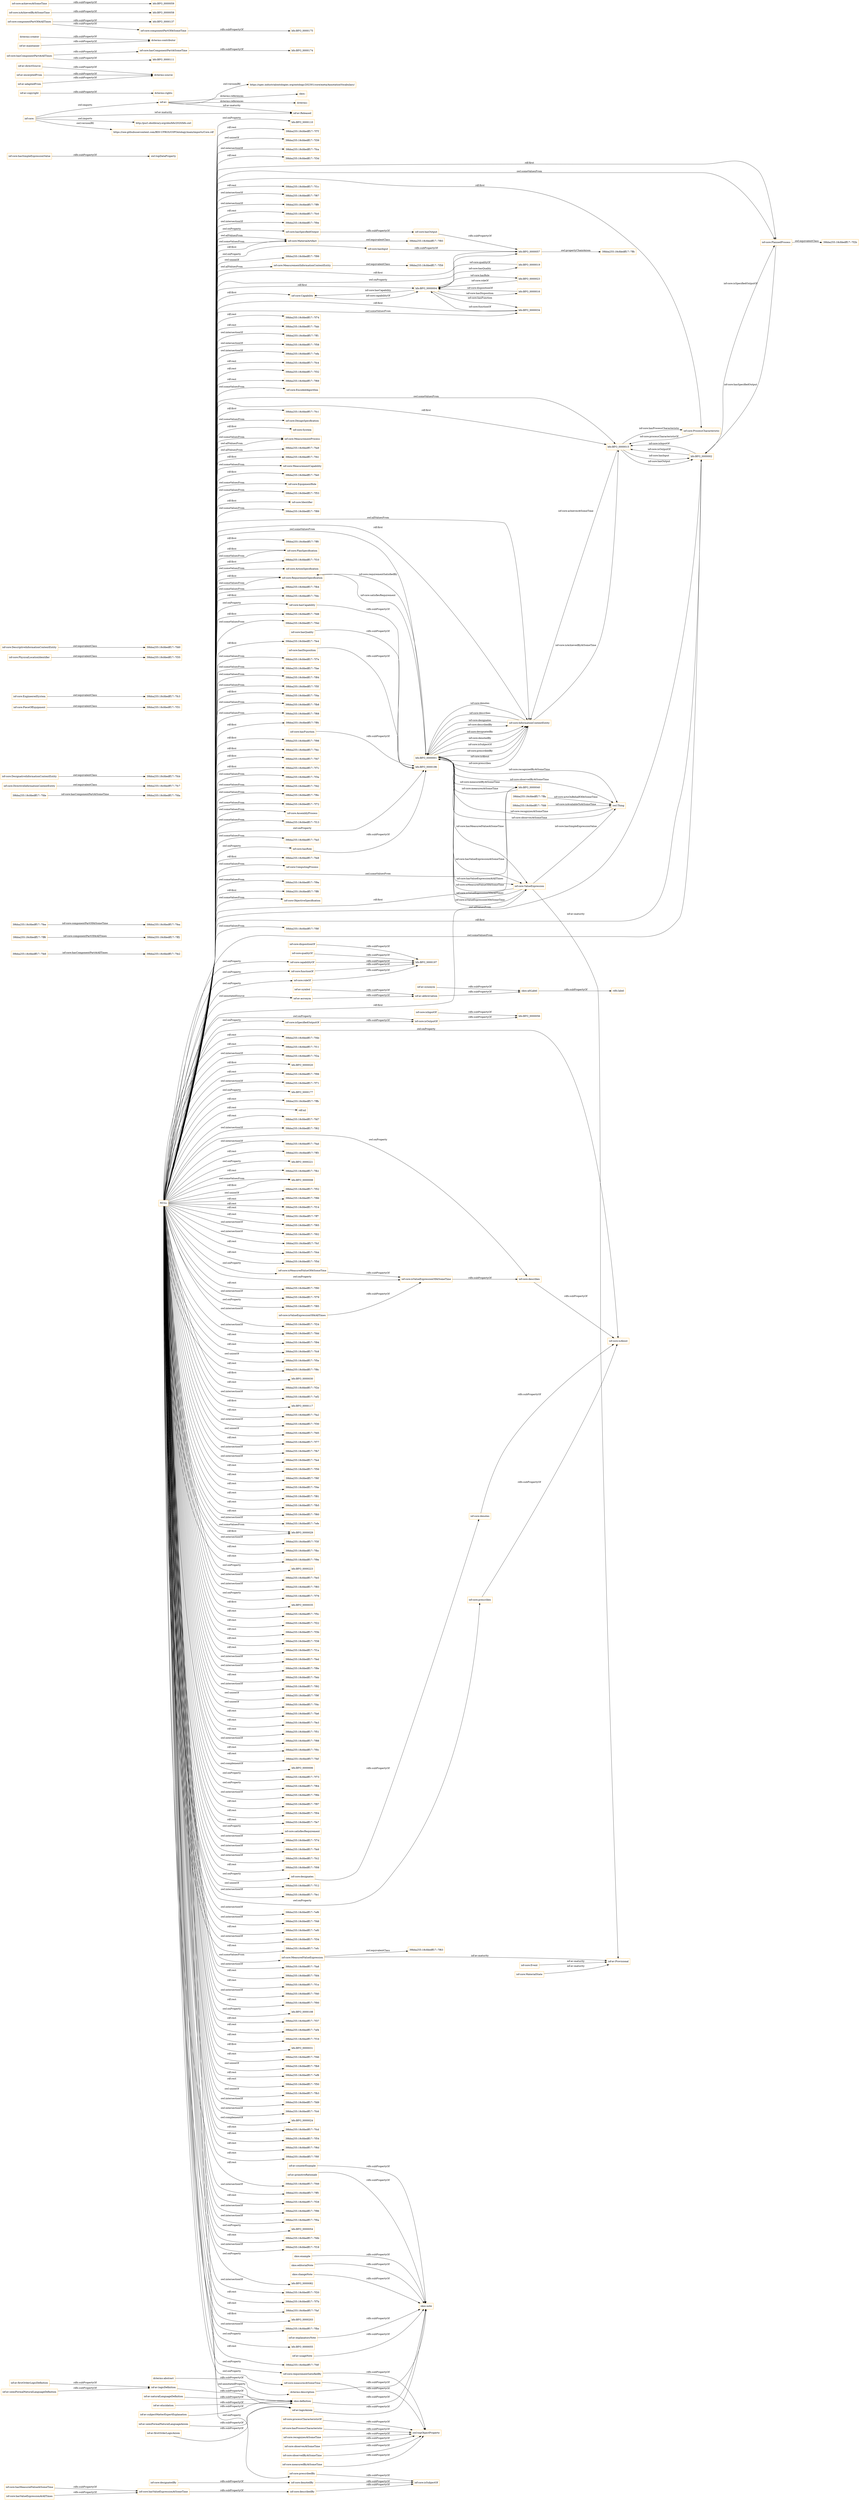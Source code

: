 digraph ar2dtool_diagram { 
rankdir=LR;
size="1501"
node [shape = rectangle, color="orange"]; "iof-core:EncodedAlgorithm" "39bba255:18cfdedff17:-7fe2" "iof-core:MaterialState" "iof-core:RequirementSpecification" "iof-core:MeasuredValueExpression" "39bba255:18cfdedff17:-7fc1" "iof-core:DesignSpecification" "iof-core:System" "iof-core:MeasurementProcess" "39bba255:18cfdedff17:-7fa9" "39bba255:18cfdedff17:-7f41" "39bba255:18cfdedff17:-7ff6" "iof-core:MeasurementCapability" "39bba255:18cfdedff17:-7fea" "39bba255:18cfdedff17:-7fe0" "39bba255:18cfdedff17:-7fee" "iof-core:EquipmentRole" "39bba255:18cfdedff17:-7f53" "iof-core:Identifier" "39bba255:18cfdedff17:-7fde" "39bba255:18cfdedff17:-7f89" "iof-core:InformationContentEntity" "iof-core:MaterialArtifact" "iof-core:DirectiveInformationContentEntity" "39bba255:18cfdedff17:-7ff0" "iof-core:PlanSpecification" "39bba255:18cfdedff17:-7f10" "iof-core:ActionSpecification" "39bba255:18cfdedff17:-7fb4" "39bba255:18cfdedff17:-7fdc" "iof-core:ValueExpression" "39bba255:18cfdedff17:-7fe6" "39bba255:18cfdedff17:-7fcb" "39bba255:18cfdedff17:-7fd8" "39bba255:18cfdedff17:-7f4d" "iof-core:MeasurementInformationContentEntity" "39bba255:18cfdedff17:-7f93" "39bba255:18cfdedff17:-7fe4" "iof-core:PlannedProcess" "39bba255:18cfdedff17:-7f31" "39bba255:18cfdedff17:-7f7e" "39bba255:18cfdedff17:-7fae" "39bba255:18cfdedff17:-7f84" "39bba255:18cfdedff17:-7fc3" "39bba255:18cfdedff17:-7f5f" "iof-core:PhysicalLocationIdentifier" "39bba255:18cfdedff17:-7f4a" "39bba255:18cfdedff17:-7fb8" "39bba255:18cfdedff17:-7f63" "iof-core:DesignativeInformationContentEntity" "39bba255:18cfdedff17:-7f68" "39bba255:18cfdedff17:-7ff4" "iof-core:Capability" "39bba255:18cfdedff17:-7f98" "39bba255:18cfdedff17:-7fec" "39bba255:18cfdedff17:-7f47" "39bba255:18cfdedff17:-7fd0" "iof-core:DescriptiveInformationContentEntity" "39bba255:18cfdedff17:-7f59" "39bba255:18cfdedff17:-7ffa" "iof-core:Event" "39bba255:18cfdedff17:-7ff2" "39bba255:18cfdedff17:-7f7c" "39bba255:18cfdedff17:-7f3a" "39bba255:18cfdedff17:-7f42" "39bba255:18cfdedff17:-7f6c" "39bba255:18cfdedff17:-7f72" "iof-core:AssemblyProcess" "iof-core:PieceOfEquipment" "39bba255:18cfdedff17:-7fd6" "39bba255:18cfdedff17:-7f13" "39bba255:18cfdedff17:-7f2b" "39bba255:18cfdedff17:-7fa5" "39bba255:18cfdedff17:-7fe8" "iof-core:ComputingProcess" "39bba255:18cfdedff17:-7fda" "39bba255:18cfdedff17:-7f35" "39bba255:18cfdedff17:-7f9a" "39bba255:18cfdedff17:-7ff8" "iof-core:ObjectiveSpecification" "iof-core:EngineeredSystem" "39bba255:18cfdedff17:-7f8f" "39bba255:18cfdedff17:-7fc7" "iof-core:ProcessCharacteristic" ; /*classes style*/
	"iof-av:logicDefinition" -> "skos:definition" [ label = "rdfs:subPropertyOf" ];
	"iof-av:symbol" -> "iof-av:abbreviation" [ label = "rdfs:subPropertyOf" ];
	"skos:definition" -> "skos:note" [ label = "rdfs:subPropertyOf" ];
	"iof-core:observesAtSomeTime" -> "owl:topObjectProperty" [ label = "rdfs:subPropertyOf" ];
	"bfo:BFO_0000057" -> "39bba255:18cfdedff17:-7ffc" [ label = "owl:propertyChainAxiom" ];
	"iof-core:hasSimpleExpressionValue" -> "owl:topDataProperty" [ label = "rdfs:subPropertyOf" ];
	"skos:changeNote" -> "skos:note" [ label = "rdfs:subPropertyOf" ];
	"iof-av:explanatoryNote" -> "skos:note" [ label = "rdfs:subPropertyOf" ];
	"iof-av:" -> "skos:" [ label = "dcterms:references" ];
	"iof-av:" -> "iof-av:Released" [ label = "iof-av:maturity" ];
	"iof-av:" -> "dcterms:" [ label = "dcterms:references" ];
	"iof-av:" -> "https://spec.industrialontologies.org/ontology/202301/core/meta/AnnotationVocabulary/" [ label = "owl:versionIRI" ];
	"iof-av:synonym" -> "skos:altLabel" [ label = "rdfs:subPropertyOf" ];
	"iof-av:copyright" -> "dcterms:rights" [ label = "rdfs:subPropertyOf" ];
	"iof-core:PhysicalLocationIdentifier" -> "39bba255:18cfdedff17:-7f35" [ label = "owl:equivalentClass" ];
	"iof-core:observedByAtSomeTime" -> "owl:topObjectProperty" [ label = "rdfs:subPropertyOf" ];
	"iof-core:prescribedBy" -> "iof-core:isSubjectOf" [ label = "rdfs:subPropertyOf" ];
	"iof-core:hasCapability" -> "bfo:BFO_0000196" [ label = "rdfs:subPropertyOf" ];
	"iof-av:directSource" -> "dcterms:source" [ label = "rdfs:subPropertyOf" ];
	"iof-av:excerptedFrom" -> "dcterms:source" [ label = "rdfs:subPropertyOf" ];
	"iof-core:" -> "iof-av:" [ label = "owl:imports" ];
	"iof-core:" -> "http://purl.obolibrary.org/obo/bfo/2020/bfo.owl" [ label = "owl:imports" ];
	"iof-core:" -> "iof-av:Released" [ label = "iof-av:maturity" ];
	"iof-core:" -> "https://raw.githubusercontent.com/BDI-UFRGS/O3POntology/main/imports/Core.rdf" [ label = "owl:versionIRI" ];
	"iof-core:measuresAtSomeTime" -> "owl:topObjectProperty" [ label = "rdfs:subPropertyOf" ];
	"iof-core:isSpecifiedOutputOf" -> "iof-core:isOutputOf" [ label = "rdfs:subPropertyOf" ];
	"iof-av:usageNote" -> "skos:note" [ label = "rdfs:subPropertyOf" ];
	"iof-core:MeasuredValueExpression" -> "iof-av:Provisional" [ label = "iof-av:maturity" ];
	"iof-core:MeasuredValueExpression" -> "39bba255:18cfdedff17:-7f63" [ label = "owl:equivalentClass" ];
	"iof-core:isValueExpressionOfAtSomeTime" -> "iof-core:describes" [ label = "rdfs:subPropertyOf" ];
	"iof-core:hasComponentPartAtAllTimes" -> "iof-core:hasComponentPartAtSomeTime" [ label = "rdfs:subPropertyOf" ];
	"iof-core:hasComponentPartAtAllTimes" -> "bfo:BFO_0000111" [ label = "rdfs:subPropertyOf" ];
	"iof-core:describedBy" -> "iof-core:isSubjectOf" [ label = "rdfs:subPropertyOf" ];
	"dcterms:creator" -> "dcterms:contributor" [ label = "rdfs:subPropertyOf" ];
	"iof-av:counterExample" -> "skos:note" [ label = "rdfs:subPropertyOf" ];
	"iof-core:describes" -> "iof-core:isAbout" [ label = "rdfs:subPropertyOf" ];
	"skos:altLabel" -> "rdfs:label" [ label = "rdfs:subPropertyOf" ];
	"iof-core:hasOutput" -> "bfo:BFO_0000057" [ label = "rdfs:subPropertyOf" ];
	"iof-av:semiFormalNaturalLanguageAxiom" -> "iof-av:logicAxiom" [ label = "rdfs:subPropertyOf" ];
	"dcterms:abstract" -> "dcterms:description" [ label = "rdfs:subPropertyOf" ];
	"iof-core:componentPartOfAtAllTimes" -> "bfo:BFO_0000137" [ label = "rdfs:subPropertyOf" ];
	"iof-core:componentPartOfAtAllTimes" -> "iof-core:componentPartOfAtSomeTime" [ label = "rdfs:subPropertyOf" ];
	"iof-av:primitiveRationale" -> "skos:note" [ label = "rdfs:subPropertyOf" ];
	"iof-core:requirementSatisfiedBy" -> "owl:topObjectProperty" [ label = "rdfs:subPropertyOf" ];
	"iof-core:EngineeredSystem" -> "39bba255:18cfdedff17:-7fc3" [ label = "owl:equivalentClass" ];
	"iof-core:DirectiveInformationContentEntity" -> "39bba255:18cfdedff17:-7fc7" [ label = "owl:equivalentClass" ];
	"iof-core:hasDisposition" -> "bfo:BFO_0000196" [ label = "rdfs:subPropertyOf" ];
	"iof-av:firstOrderLogicAxiom" -> "iof-av:logicAxiom" [ label = "rdfs:subPropertyOf" ];
	"iof-core:denotes" -> "iof-core:isAbout" [ label = "rdfs:subPropertyOf" ];
	"iof-av:firstOrderLogicDefinition" -> "iof-av:logicDefinition" [ label = "rdfs:subPropertyOf" ];
	"iof-av:logicAxiom" -> "skos:note" [ label = "rdfs:subPropertyOf" ];
	"iof-core:isAchievedByAtSomeTime" -> "bfo:BFO_0000058" [ label = "rdfs:subPropertyOf" ];
	"iof-core:achievesAtSomeTime" -> "bfo:BFO_0000059" [ label = "rdfs:subPropertyOf" ];
	"iof-core:measuredByAtSomeTime" -> "owl:topObjectProperty" [ label = "rdfs:subPropertyOf" ];
	"iof-core:hasMeasuredValueAtSomeTime" -> "iof-core:hasValueExpressionAtSomeTime" [ label = "rdfs:subPropertyOf" ];
	"iof-core:PieceOfEquipment" -> "39bba255:18cfdedff17:-7f31" [ label = "owl:equivalentClass" ];
	"iof-core:hasSpecifiedOutput" -> "iof-core:hasOutput" [ label = "rdfs:subPropertyOf" ];
	"iof-core:isOutputOf" -> "bfo:BFO_0000056" [ label = "rdfs:subPropertyOf" ];
	"iof-core:designatedBy" -> "iof-core:denotedBy" [ label = "rdfs:subPropertyOf" ];
	"iof-core:hasQuality" -> "bfo:BFO_0000196" [ label = "rdfs:subPropertyOf" ];
	"NULL" -> "39bba255:18cfdedff17:-7f4b" [ label = "rdf:rest" ];
	"NULL" -> "39bba255:18cfdedff17:-7f11" [ label = "rdf:rest" ];
	"NULL" -> "iof-core:Identifier" [ label = "rdf:first" ];
	"NULL" -> "39bba255:18cfdedff17:-7f2a" [ label = "owl:intersectionOf" ];
	"NULL" -> "39bba255:18cfdedff17:-7fb8" [ label = "owl:someValuesFrom" ];
	"NULL" -> "bfo:BFO_0000020" [ label = "rdf:first" ];
	"NULL" -> "39bba255:18cfdedff17:-7ff8" [ label = "rdf:first" ];
	"NULL" -> "39bba255:18cfdedff17:-7f06" [ label = "rdf:rest" ];
	"NULL" -> "39bba255:18cfdedff17:-7f71" [ label = "owl:intersectionOf" ];
	"NULL" -> "iof-core:ComputingProcess" [ label = "owl:someValuesFrom" ];
	"NULL" -> "bfo:BFO_0000002" [ label = "owl:allValuesFrom" ];
	"NULL" -> "bfo:BFO_0000177" [ label = "owl:onProperty" ];
	"NULL" -> "iof-core:isSpecifiedOutputOf" [ label = "owl:onProperty" ];
	"NULL" -> "iof-core:MeasurementProcess" [ label = "owl:allValuesFrom" ];
	"NULL" -> "39bba255:18cfdedff17:-7f89" [ label = "owl:someValuesFrom" ];
	"NULL" -> "39bba255:18cfdedff17:-7ffb" [ label = "rdf:rest" ];
	"NULL" -> "rdf:nil" [ label = "rdf:rest" ];
	"NULL" -> "39bba255:18cfdedff17:-7fd7" [ label = "rdf:rest" ];
	"NULL" -> "39bba255:18cfdedff17:-7f62" [ label = "owl:intersectionOf" ];
	"NULL" -> "39bba255:18cfdedff17:-7ff4" [ label = "rdf:first" ];
	"NULL" -> "39bba255:18cfdedff17:-7fad" [ label = "owl:intersectionOf" ];
	"NULL" -> "39bba255:18cfdedff17:-7ff3" [ label = "rdf:rest" ];
	"NULL" -> "iof-core:MeasurementInformationContentEntity" [ label = "owl:allValuesFrom" ];
	"NULL" -> "bfo:BFO_0000221" [ label = "owl:onProperty" ];
	"NULL" -> "iof-core:isOutputOf" [ label = "owl:onProperty" ];
	"NULL" -> "39bba255:18cfdedff17:-7fb1" [ label = "rdf:rest" ];
	"NULL" -> "iof-core:capabilityOf" [ label = "owl:onProperty" ];
	"NULL" -> "bfo:BFO_0000008" [ label = "owl:someValuesFrom" ];
	"NULL" -> "39bba255:18cfdedff17:-7f52" [ label = "owl:unionOf" ];
	"NULL" -> "39bba255:18cfdedff17:-7f86" [ label = "rdf:rest" ];
	"NULL" -> "iof-core:ObjectiveSpecification" [ label = "owl:someValuesFrom" ];
	"NULL" -> "39bba255:18cfdedff17:-7f14" [ label = "rdf:rest" ];
	"NULL" -> "bfo:BFO_0000001" [ label = "owl:someValuesFrom" ];
	"NULL" -> "39bba255:18cfdedff17:-7ff7" [ label = "rdf:rest" ];
	"NULL" -> "39bba255:18cfdedff17:-7f65" [ label = "rdf:rest" ];
	"NULL" -> "39bba255:18cfdedff17:-7f02" [ label = "owl:intersectionOf" ];
	"NULL" -> "39bba255:18cfdedff17:-7f84" [ label = "owl:someValuesFrom" ];
	"NULL" -> "39bba255:18cfdedff17:-7fcf" [ label = "owl:intersectionOf" ];
	"NULL" -> "39bba255:18cfdedff17:-7f44" [ label = "rdf:rest" ];
	"NULL" -> "39bba255:18cfdedff17:-7f5d" [ label = "rdf:rest" ];
	"NULL" -> "iof-core:functionOf" [ label = "owl:onProperty" ];
	"NULL" -> "39bba255:18cfdedff17:-7f5f" [ label = "owl:someValuesFrom" ];
	"NULL" -> "iof-core:hasInput" [ label = "owl:onProperty" ];
	"NULL" -> "39bba255:18cfdedff17:-7fdc" [ label = "rdf:first" ];
	"NULL" -> "iof-core:RequirementSpecification" [ label = "rdf:first" ];
	"NULL" -> "39bba255:18cfdedff17:-7f90" [ label = "rdf:rest" ];
	"NULL" -> "39bba255:18cfdedff17:-7f79" [ label = "owl:intersectionOf" ];
	"NULL" -> "39bba255:18cfdedff17:-7f9a" [ label = "owl:someValuesFrom" ];
	"NULL" -> "39bba255:18cfdedff17:-7f85" [ label = "owl:onProperty" ];
	"NULL" -> "iof-core:roleOf" [ label = "owl:onProperty" ];
	"NULL" -> "39bba255:18cfdedff17:-7f24" [ label = "owl:intersectionOf" ];
	"NULL" -> "39bba255:18cfdedff17:-7fc1" [ label = "rdf:first" ];
	"NULL" -> "iof-core:ActionSpecification" [ label = "owl:someValuesFrom" ];
	"NULL" -> "39bba255:18cfdedff17:-7f4d" [ label = "owl:someValuesFrom" ];
	"NULL" -> "39bba255:18cfdedff17:-7fdd" [ label = "owl:intersectionOf" ];
	"NULL" -> "39bba255:18cfdedff17:-7f94" [ label = "rdf:rest" ];
	"NULL" -> "bfo:BFO_0000196" [ label = "owl:onProperty" ];
	"NULL" -> "39bba255:18cfdedff17:-7fc8" [ label = "rdf:rest" ];
	"NULL" -> "39bba255:18cfdedff17:-7f5e" [ label = "owl:unionOf" ];
	"NULL" -> "39bba255:18cfdedff17:-7f68" [ label = "owl:someValuesFrom" ];
	"NULL" -> "39bba255:18cfdedff17:-7f8c" [ label = "rdf:rest" ];
	"NULL" -> "bfo:BFO_0000030" [ label = "rdf:first" ];
	"NULL" -> "39bba255:18cfdedff17:-7f2e" [ label = "rdf:rest" ];
	"NULL" -> "39bba255:18cfdedff17:-7ef2" [ label = "owl:intersectionOf" ];
	"NULL" -> "bfo:BFO_0000117" [ label = "rdf:first" ];
	"NULL" -> "39bba255:18cfdedff17:-7fa2" [ label = "rdf:rest" ];
	"NULL" -> "iof-core:isAbout" [ label = "owl:onProperty" ];
	"NULL" -> "39bba255:18cfdedff17:-7f30" [ label = "owl:intersectionOf" ];
	"NULL" -> "iof-core:ProcessCharacteristic" [ label = "rdf:first" ];
	"NULL" -> "39bba255:18cfdedff17:-7fd5" [ label = "owl:unionOf" ];
	"NULL" -> "39bba255:18cfdedff17:-7f77" [ label = "rdf:rest" ];
	"NULL" -> "39bba255:18cfdedff17:-7fb7" [ label = "owl:intersectionOf" ];
	"NULL" -> "39bba255:18cfdedff17:-7fa4" [ label = "owl:intersectionOf" ];
	"NULL" -> "39bba255:18cfdedff17:-7f56" [ label = "rdf:rest" ];
	"NULL" -> "39bba255:18cfdedff17:-7fa5" [ label = "owl:someValuesFrom" ];
	"NULL" -> "iof-core:MeasurementProcess" [ label = "owl:someValuesFrom" ];
	"NULL" -> "39bba255:18cfdedff17:-7f6f" [ label = "rdf:rest" ];
	"NULL" -> "39bba255:18cfdedff17:-7f4e" [ label = "rdf:rest" ];
	"NULL" -> "39bba255:18cfdedff17:-7fe8" [ label = "rdf:first" ];
	"NULL" -> "39bba255:18cfdedff17:-7f81" [ label = "rdf:rest" ];
	"NULL" -> "39bba255:18cfdedff17:-7fb5" [ label = "rdf:rest" ];
	"NULL" -> "39bba255:18cfdedff17:-7f60" [ label = "rdf:rest" ];
	"NULL" -> "iof-core:System" [ label = "rdf:first" ];
	"NULL" -> "iof-core:ValueExpression" [ label = "rdf:first" ];
	"NULL" -> "39bba255:18cfdedff17:-7efe" [ label = "owl:intersectionOf" ];
	"NULL" -> "39bba255:18cfdedff17:-7fe0" [ label = "rdf:first" ];
	"NULL" -> "39bba255:18cfdedff17:-7fae" [ label = "owl:someValuesFrom" ];
	"NULL" -> "iof-core:MaterialArtifact" [ label = "rdf:first" ];
	"NULL" -> "bfo:BFO_0000029" [ label = "owl:someValuesFrom" ];
	"NULL" -> "iof-core:AssemblyProcess" [ label = "owl:someValuesFrom" ];
	"NULL" -> "39bba255:18cfdedff17:-7f3f" [ label = "owl:intersectionOf" ];
	"NULL" -> "39bba255:18cfdedff17:-7fbc" [ label = "rdf:rest" ];
	"NULL" -> "39bba255:18cfdedff17:-7f3a" [ label = "owl:someValuesFrom" ];
	"NULL" -> "iof-core:MeasurementCapability" [ label = "owl:someValuesFrom" ];
	"NULL" -> "39bba255:18cfdedff17:-7f9e" [ label = "rdf:rest" ];
	"NULL" -> "bfo:BFO_0000223" [ label = "owl:onProperty" ];
	"NULL" -> "39bba255:18cfdedff17:-7fe5" [ label = "owl:intersectionOf" ];
	"NULL" -> "39bba255:18cfdedff17:-7f83" [ label = "owl:intersectionOf" ];
	"NULL" -> "39bba255:18cfdedff17:-7f76" [ label = "owl:onProperty" ];
	"NULL" -> "bfo:BFO_0000035" [ label = "rdf:first" ];
	"NULL" -> "39bba255:18cfdedff17:-7f5c" [ label = "rdf:rest" ];
	"NULL" -> "39bba255:18cfdedff17:-7f22" [ label = "rdf:rest" ];
	"NULL" -> "39bba255:18cfdedff17:-7f3b" [ label = "rdf:rest" ];
	"NULL" -> "39bba255:18cfdedff17:-7f41" [ label = "rdf:first" ];
	"NULL" -> "39bba255:18cfdedff17:-7f38" [ label = "rdf:rest" ];
	"NULL" -> "39bba255:18cfdedff17:-7f1a" [ label = "rdf:rest" ];
	"NULL" -> "39bba255:18cfdedff17:-7fed" [ label = "owl:intersectionOf" ];
	"NULL" -> "39bba255:18cfdedff17:-7f8e" [ label = "owl:intersectionOf" ];
	"NULL" -> "39bba255:18cfdedff17:-7feb" [ label = "rdf:rest" ];
	"NULL" -> "39bba255:18cfdedff17:-7f92" [ label = "owl:intersectionOf" ];
	"NULL" -> "iof-core:isValueExpressionOfAtSomeTime" [ label = "owl:onProperty" ];
	"NULL" -> "39bba255:18cfdedff17:-7f9f" [ label = "owl:unionOf" ];
	"NULL" -> "39bba255:18cfdedff17:-7f4c" [ label = "owl:unionOf" ];
	"NULL" -> "39bba255:18cfdedff17:-7fa6" [ label = "rdf:rest" ];
	"NULL" -> "39bba255:18cfdedff17:-7fe3" [ label = "rdf:rest" ];
	"NULL" -> "39bba255:18cfdedff17:-7f51" [ label = "rdf:rest" ];
	"NULL" -> "iof-core:prescribedBy" [ label = "owl:onProperty" ];
	"NULL" -> "39bba255:18cfdedff17:-7f88" [ label = "owl:intersectionOf" ];
	"NULL" -> "iof-core:RequirementSpecification" [ label = "owl:someValuesFrom" ];
	"NULL" -> "39bba255:18cfdedff17:-7f0c" [ label = "rdf:rest" ];
	"NULL" -> "39bba255:18cfdedff17:-7fef" [ label = "rdf:rest" ];
	"NULL" -> "bfo:BFO_0000006" [ label = "owl:complementOf" ];
	"NULL" -> "39bba255:18cfdedff17:-7f73" [ label = "owl:onProperty" ];
	"NULL" -> "39bba255:18cfdedff17:-7f64" [ label = "owl:onProperty" ];
	"NULL" -> "39bba255:18cfdedff17:-7f6b" [ label = "owl:intersectionOf" ];
	"NULL" -> "39bba255:18cfdedff17:-7f97" [ label = "rdf:rest" ];
	"NULL" -> "bfo:BFO_0000002" [ label = "rdf:first" ];
	"NULL" -> "39bba255:18cfdedff17:-7f04" [ label = "rdf:rest" ];
	"NULL" -> "39bba255:18cfdedff17:-7fe7" [ label = "rdf:rest" ];
	"NULL" -> "iof-core:MaterialArtifact" [ label = "owl:allValuesFrom" ];
	"NULL" -> "39bba255:18cfdedff17:-7fe4" [ label = "rdf:first" ];
	"NULL" -> "iof-core:satisfiesRequirement" [ label = "owl:onProperty" ];
	"NULL" -> "39bba255:18cfdedff17:-7f7d" [ label = "owl:intersectionOf" ];
	"NULL" -> "39bba255:18cfdedff17:-7fe9" [ label = "owl:intersectionOf" ];
	"NULL" -> "bfo:BFO_0000002" [ label = "owl:someValuesFrom" ];
	"NULL" -> "39bba255:18cfdedff17:-7f53" [ label = "owl:someValuesFrom" ];
	"NULL" -> "39bba255:18cfdedff17:-7fc2" [ label = "owl:intersectionOf" ];
	"NULL" -> "39bba255:18cfdedff17:-7f08" [ label = "rdf:rest" ];
	"NULL" -> "iof-core:PlannedProcess" [ label = "rdf:first" ];
	"NULL" -> "39bba255:18cfdedff17:-7f12" [ label = "owl:unionOf" ];
	"NULL" -> "39bba255:18cfdedff17:-7fe1" [ label = "owl:intersectionOf" ];
	"NULL" -> "iof-core:hasRole" [ label = "owl:onProperty" ];
	"NULL" -> "39bba255:18cfdedff17:-7ef6" [ label = "owl:intersectionOf" ];
	"NULL" -> "39bba255:18cfdedff17:-7f48" [ label = "owl:intersectionOf" ];
	"NULL" -> "39bba255:18cfdedff17:-7ef0" [ label = "rdf:rest" ];
	"NULL" -> "39bba255:18cfdedff17:-7f7c" [ label = "rdf:first" ];
	"NULL" -> "39bba255:18cfdedff17:-7f34" [ label = "owl:intersectionOf" ];
	"NULL" -> "39bba255:18cfdedff17:-7efc" [ label = "rdf:rest" ];
	"NULL" -> "iof-core:requirementSatisfiedBy" [ label = "owl:onProperty" ];
	"NULL" -> "bfo:BFO_0000015" [ label = "rdf:first" ];
	"NULL" -> "iof-core:InformationContentEntity" [ label = "owl:allValuesFrom" ];
	"NULL" -> "39bba255:18cfdedff17:-7fa9" [ label = "owl:allValuesFrom" ];
	"NULL" -> "39bba255:18cfdedff17:-7f13" [ label = "owl:someValuesFrom" ];
	"NULL" -> "39bba255:18cfdedff17:-7fa8" [ label = "owl:intersectionOf" ];
	"NULL" -> "39bba255:18cfdedff17:-7fd4" [ label = "rdf:rest" ];
	"NULL" -> "iof-core:prescribes" [ label = "owl:onProperty" ];
	"NULL" -> "iof-core:describes" [ label = "owl:onProperty" ];
	"NULL" -> "39bba255:18cfdedff17:-7f1e" [ label = "rdf:rest" ];
	"NULL" -> "bfo:BFO_0000057" [ label = "rdf:first" ];
	"NULL" -> "39bba255:18cfdedff17:-7f40" [ label = "owl:intersectionOf" ];
	"NULL" -> "39bba255:18cfdedff17:-7f42" [ label = "owl:someValuesFrom" ];
	"NULL" -> "39bba255:18cfdedff17:-7f00" [ label = "rdf:rest" ];
	"NULL" -> "bfo:BFO_0000108" [ label = "owl:onProperty" ];
	"NULL" -> "39bba255:18cfdedff17:-7f37" [ label = "rdf:rest" ];
	"NULL" -> "39bba255:18cfdedff17:-7ef4" [ label = "rdf:rest" ];
	"NULL" -> "39bba255:18cfdedff17:-7f16" [ label = "rdf:rest" ];
	"NULL" -> "bfo:BFO_0000031" [ label = "rdf:first" ];
	"NULL" -> "39bba255:18cfdedff17:-7f46" [ label = "rdf:rest" ];
	"NULL" -> "iof-core:InformationContentEntity" [ label = "rdf:first" ];
	"NULL" -> "iof-core:PlanSpecification" [ label = "rdf:first" ];
	"NULL" -> "iof-core:isMeasuredValueOfAtSomeTime" [ label = "owl:onProperty" ];
	"NULL" -> "39bba255:18cfdedff17:-7fb9" [ label = "owl:unionOf" ];
	"NULL" -> "39bba255:18cfdedff17:-7ef8" [ label = "rdf:rest" ];
	"NULL" -> "iof-core:measuresAtSomeTime" [ label = "owl:onProperty" ];
	"NULL" -> "39bba255:18cfdedff17:-7f50" [ label = "rdf:rest" ];
	"NULL" -> "39bba255:18cfdedff17:-7fb3" [ label = "owl:unionOf" ];
	"NULL" -> "39bba255:18cfdedff17:-7fec" [ label = "rdf:first" ];
	"NULL" -> "39bba255:18cfdedff17:-7fd9" [ label = "owl:intersectionOf" ];
	"NULL" -> "39bba255:18cfdedff17:-7fc6" [ label = "owl:intersectionOf" ];
	"NULL" -> "bfo:BFO_0000024" [ label = "owl:complementOf" ];
	"NULL" -> "skos:definition" [ label = "owl:annotatedProperty" ];
	"NULL" -> "39bba255:18cfdedff17:-7fcd" [ label = "rdf:rest" ];
	"NULL" -> "iof-core:EncodedAlgorithm" [ label = "owl:someValuesFrom" ];
	"NULL" -> "39bba255:18cfdedff17:-7f6c" [ label = "owl:someValuesFrom" ];
	"NULL" -> "39bba255:18cfdedff17:-7f54" [ label = "rdf:rest" ];
	"NULL" -> "39bba255:18cfdedff17:-7f6d" [ label = "rdf:rest" ];
	"NULL" -> "39bba255:18cfdedff17:-7f98" [ label = "rdf:first" ];
	"NULL" -> "39bba255:18cfdedff17:-7f0f" [ label = "rdf:rest" ];
	"NULL" -> "39bba255:18cfdedff17:-7f49" [ label = "rdf:rest" ];
	"NULL" -> "39bba255:18cfdedff17:-7ff5" [ label = "owl:intersectionOf" ];
	"NULL" -> "39bba255:18cfdedff17:-7f4a" [ label = "rdf:first" ];
	"NULL" -> "iof-core:MeasuredValueExpression" [ label = "owl:someValuesFrom" ];
	"NULL" -> "39bba255:18cfdedff17:-7f28" [ label = "rdf:rest" ];
	"NULL" -> "39bba255:18cfdedff17:-7f96" [ label = "owl:intersectionOf" ];
	"NULL" -> "iof-core:EquipmentRole" [ label = "owl:someValuesFrom" ];
	"NULL" -> "39bba255:18cfdedff17:-7f0a" [ label = "owl:intersectionOf" ];
	"NULL" -> "bfo:BFO_0000040" [ label = "rdf:first" ];
	"NULL" -> "bfo:BFO_0000054" [ label = "owl:onProperty" ];
	"NULL" -> "iof-core:designates" [ label = "owl:onProperty" ];
	"NULL" -> "bfo:BFO_0000029" [ label = "rdf:first" ];
	"NULL" -> "39bba255:18cfdedff17:-7fdb" [ label = "rdf:rest" ];
	"NULL" -> "39bba255:18cfdedff17:-7f18" [ label = "owl:intersectionOf" ];
	"NULL" -> "bfo:BFO_0000082" [ label = "owl:onProperty" ];
	"NULL" -> "39bba255:18cfdedff17:-7f8f" [ label = "owl:someValuesFrom" ];
	"NULL" -> "39bba255:18cfdedff17:-7f20" [ label = "owl:intersectionOf" ];
	"NULL" -> "39bba255:18cfdedff17:-7f7b" [ label = "rdf:rest" ];
	"NULL" -> "39bba255:18cfdedff17:-7fb4" [ label = "owl:someValuesFrom" ];
	"NULL" -> "39bba255:18cfdedff17:-7faf" [ label = "rdf:rest" ];
	"NULL" -> "39bba255:18cfdedff17:-7fd8" [ label = "rdf:first" ];
	"NULL" -> "bfo:BFO_0000203" [ label = "rdf:first" ];
	"NULL" -> "39bba255:18cfdedff17:-7fbe" [ label = "owl:intersectionOf" ];
	"NULL" -> "bfo:BFO_0000055" [ label = "owl:onProperty" ];
	"NULL" -> "iof-core:Capability" [ label = "rdf:first" ];
	"NULL" -> "39bba255:18cfdedff17:-7fdf" [ label = "rdf:rest" ];
	"NULL" -> "bfo:BFO_0000110" [ label = "owl:onProperty" ];
	"NULL" -> "39bba255:18cfdedff17:-7f7e" [ label = "owl:someValuesFrom" ];
	"NULL" -> "iof-core:PlanSpecification" [ label = "owl:someValuesFrom" ];
	"NULL" -> "39bba255:18cfdedff17:-7f7f" [ label = "rdf:rest" ];
	"NULL" -> "bfo:BFO_0000015" [ label = "owl:someValuesFrom" ];
	"NULL" -> "39bba255:18cfdedff17:-7ff0" [ label = "rdf:first" ];
	"NULL" -> "39bba255:18cfdedff17:-7f39" [ label = "owl:unionOf" ];
	"NULL" -> "bfo:BFO_0000034" [ label = "owl:someValuesFrom" ];
	"NULL" -> "39bba255:18cfdedff17:-7fca" [ label = "owl:intersectionOf" ];
	"NULL" -> "39bba255:18cfdedff17:-7f3d" [ label = "rdf:rest" ];
	"NULL" -> "iof-core:MaterialArtifact" [ label = "owl:someValuesFrom" ];
	"NULL" -> "iof-core:hasCapability" [ label = "owl:onProperty" ];
	"NULL" -> "39bba255:18cfdedff17:-7f1c" [ label = "rdf:rest" ];
	"NULL" -> "iof-av:acronym" [ label = "owl:annotatedSource" ];
	"NULL" -> "39bba255:18cfdedff17:-7f67" [ label = "owl:intersectionOf" ];
	"NULL" -> "iof-core:DesignSpecification" [ label = "owl:someValuesFrom" ];
	"NULL" -> "39bba255:18cfdedff17:-7ff9" [ label = "owl:intersectionOf" ];
	"NULL" -> "39bba255:18cfdedff17:-7fc0" [ label = "rdf:rest" ];
	"NULL" -> "bfo:BFO_0000057" [ label = "owl:onProperty" ];
	"NULL" -> "39bba255:18cfdedff17:-7f0e" [ label = "owl:intersectionOf" ];
	"NULL" -> "bfo:BFO_0000034" [ label = "rdf:first" ];
	"NULL" -> "iof-core:hasSpecifiedOutput" [ label = "owl:onProperty" ];
	"NULL" -> "iof-core:PlannedProcess" [ label = "owl:someValuesFrom" ];
	"NULL" -> "bfo:BFO_0000040" [ label = "owl:someValuesFrom" ];
	"NULL" -> "39bba255:18cfdedff17:-7f99" [ label = "owl:unionOf" ];
	"NULL" -> "bfo:BFO_0000004" [ label = "rdf:first" ];
	"NULL" -> "39bba255:18cfdedff17:-7f74" [ label = "rdf:rest" ];
	"NULL" -> "39bba255:18cfdedff17:-7fab" [ label = "rdf:rest" ];
	"NULL" -> "bfo:BFO_0000008" [ label = "rdf:first" ];
	"NULL" -> "39bba255:18cfdedff17:-7ff1" [ label = "owl:intersectionOf" ];
	"NULL" -> "39bba255:18cfdedff17:-7f58" [ label = "owl:intersectionOf" ];
	"NULL" -> "39bba255:18cfdedff17:-7efa" [ label = "owl:intersectionOf" ];
	"NULL" -> "39bba255:18cfdedff17:-7fc4" [ label = "rdf:rest" ];
	"NULL" -> "39bba255:18cfdedff17:-7f10" [ label = "rdf:first" ];
	"NULL" -> "39bba255:18cfdedff17:-7f47" [ label = "rdf:first" ];
	"NULL" -> "39bba255:18cfdedff17:-7f32" [ label = "rdf:rest" ];
	"NULL" -> "39bba255:18cfdedff17:-7f72" [ label = "owl:someValuesFrom" ];
	"NULL" -> "39bba255:18cfdedff17:-7f69" [ label = "rdf:rest" ];
	"iof-av:naturalLanguageDefinition" -> "skos:definition" [ label = "rdfs:subPropertyOf" ];
	"iof-av:abbreviation" -> "skos:altLabel" [ label = "rdfs:subPropertyOf" ];
	"iof-core:denotedBy" -> "iof-core:isSubjectOf" [ label = "rdfs:subPropertyOf" ];
	"iof-core:DescriptiveInformationContentEntity" -> "39bba255:18cfdedff17:-7fd0" [ label = "owl:equivalentClass" ];
	"iof-core:designates" -> "iof-core:denotes" [ label = "rdfs:subPropertyOf" ];
	"iof-av:elucidation" -> "skos:definition" [ label = "rdfs:subPropertyOf" ];
	"skos:example" -> "skos:note" [ label = "rdfs:subPropertyOf" ];
	"iof-core:isValueExpressionOfAtAllTimes" -> "iof-core:isValueExpressionOfAtSomeTime" [ label = "rdfs:subPropertyOf" ];
	"iof-core:MaterialArtifact" -> "39bba255:18cfdedff17:-7f93" [ label = "owl:equivalentClass" ];
	"iof-core:PlannedProcess" -> "39bba255:18cfdedff17:-7f2b" [ label = "owl:equivalentClass" ];
	"iof-core:hasValueExpressionAtSomeTime" -> "iof-core:describedBy" [ label = "rdfs:subPropertyOf" ];
	"iof-av:adaptedFrom" -> "dcterms:source" [ label = "rdfs:subPropertyOf" ];
	"iof-core:processCharacteristicOf" -> "owl:topObjectProperty" [ label = "rdfs:subPropertyOf" ];
	"iof-core:prescribes" -> "iof-core:isAbout" [ label = "rdfs:subPropertyOf" ];
	"iof-core:hasInput" -> "bfo:BFO_0000057" [ label = "rdfs:subPropertyOf" ];
	"iof-core:functionOf" -> "bfo:BFO_0000197" [ label = "rdfs:subPropertyOf" ];
	"iof-core:hasRole" -> "bfo:BFO_0000196" [ label = "rdfs:subPropertyOf" ];
	"iof-core:dispositionOf" -> "bfo:BFO_0000197" [ label = "rdfs:subPropertyOf" ];
	"iof-core:hasComponentPartAtSomeTime" -> "bfo:BFO_0000174" [ label = "rdfs:subPropertyOf" ];
	"iof-core:MaterialState" -> "iof-av:Provisional" [ label = "iof-av:maturity" ];
	"iof-core:roleOf" -> "bfo:BFO_0000197" [ label = "rdfs:subPropertyOf" ];
	"iof-core:ValueExpression" -> "iof-av:Provisional" [ label = "iof-av:maturity" ];
	"dcterms:description" -> "skos:note" [ label = "rdfs:subPropertyOf" ];
	"skos:editorialNote" -> "skos:note" [ label = "rdfs:subPropertyOf" ];
	"iof-core:capabilityOf" -> "bfo:BFO_0000197" [ label = "rdfs:subPropertyOf" ];
	"iof-core:hasValueExpressionAtAllTimes" -> "iof-core:hasValueExpressionAtSomeTime" [ label = "rdfs:subPropertyOf" ];
	"iof-core:isInputOf" -> "bfo:BFO_0000056" [ label = "rdfs:subPropertyOf" ];
	"iof-core:hasFunction" -> "bfo:BFO_0000196" [ label = "rdfs:subPropertyOf" ];
	"iof-core:Event" -> "iof-av:Provisional" [ label = "iof-av:maturity" ];
	"iof-core:qualityOf" -> "bfo:BFO_0000197" [ label = "rdfs:subPropertyOf" ];
	"iof-core:hasProcessCharacteristic" -> "owl:topObjectProperty" [ label = "rdfs:subPropertyOf" ];
	"iof-av:acronym" -> "iof-av:abbreviation" [ label = "rdfs:subPropertyOf" ];
	"iof-core:componentPartOfAtSomeTime" -> "bfo:BFO_0000175" [ label = "rdfs:subPropertyOf" ];
	"iof-av:subjectMatterExpertExplanation" -> "skos:definition" [ label = "rdfs:subPropertyOf" ];
	"iof-av:maintainer" -> "dcterms:contributor" [ label = "rdfs:subPropertyOf" ];
	"iof-core:recognizesAtSomeTime" -> "owl:topObjectProperty" [ label = "rdfs:subPropertyOf" ];
	"iof-core:MeasurementInformationContentEntity" -> "39bba255:18cfdedff17:-7f59" [ label = "owl:equivalentClass" ];
	"iof-core:isMeasuredValueOfAtSomeTime" -> "iof-core:isValueExpressionOfAtSomeTime" [ label = "rdfs:subPropertyOf" ];
	"iof-av:semiFormalNaturalLanguageDefinition" -> "iof-av:logicDefinition" [ label = "rdfs:subPropertyOf" ];
	"iof-core:DesignativeInformationContentEntity" -> "39bba255:18cfdedff17:-7fcb" [ label = "owl:equivalentClass" ];
	"bfo:BFO_0000015" -> "iof-core:InformationContentEntity" [ label = "iof-core:achievesAtSomeTime" ];
	"bfo:BFO_0000001" -> "iof-core:ValueExpression" [ label = "iof-core:hasMeasuredValueAtSomeTime" ];
	"bfo:BFO_0000002" -> "iof-core:PlannedProcess" [ label = "iof-core:isSpecifiedOutputOf" ];
	"bfo:BFO_0000001" -> "owl:Thing" [ label = "iof-core:recognizedByAtSomeTime" ];
	"bfo:BFO_0000015" -> "bfo:BFO_0000002" [ label = "iof-core:hasOutput" ];
	"bfo:BFO_0000002" -> "bfo:BFO_0000015" [ label = "iof-core:isInputOf" ];
	"bfo:BFO_0000001" -> "iof-core:RequirementSpecification" [ label = "iof-core:satisfiesRequirement" ];
	"bfo:BFO_0000015" -> "iof-core:ProcessCharacteristic" [ label = "iof-core:hasProcessCharacteristic" ];
	"bfo:BFO_0000001" -> "iof-core:InformationContentEntity" [ label = "iof-core:describedBy" ];
	"iof-core:ValueExpression" -> "bfo:BFO_0000001" [ label = "iof-core:isMeasuredValueOfAtSomeTime" ];
	"bfo:BFO_0000002" -> "bfo:BFO_0000015" [ label = "iof-core:isOutputOf" ];
	"iof-core:InformationContentEntity" -> "bfo:BFO_0000001" [ label = "iof-core:isAbout" ];
	"bfo:BFO_0000015" -> "bfo:BFO_0000002" [ label = "iof-core:hasInput" ];
	"iof-core:InformationContentEntity" -> "bfo:BFO_0000001" [ label = "iof-core:prescribes" ];
	"iof-core:ValueExpression" -> "owl:Thing" [ label = "iof-core:hasSimpleExpressionValue" ];
	"39bba255:18cfdedff17:-7ff6" -> "39bba255:18cfdedff17:-7ff2" [ label = "iof-core:componentPartOfAtAllTimes" ];
	"iof-core:RequirementSpecification" -> "bfo:BFO_0000001" [ label = "iof-core:requirementSatisfiedBy" ];
	"39bba255:18cfdedff17:-7fd6" -> "owl:Thing" [ label = "iof-core:isAvailableToAtSomeTime" ];
	"bfo:BFO_0000004" -> "iof-core:Capability" [ label = "iof-core:hasCapability" ];
	"iof-core:InformationContentEntity" -> "bfo:BFO_0000001" [ label = "iof-core:denotes" ];
	"bfo:BFO_0000023" -> "bfo:BFO_0000004" [ label = "iof-core:roleOf" ];
	"bfo:BFO_0000001" -> "iof-core:InformationContentEntity" [ label = "iof-core:designatedBy" ];
	"bfo:BFO_0000001" -> "iof-core:InformationContentEntity" [ label = "iof-core:denotedBy" ];
	"owl:Thing" -> "bfo:BFO_0000001" [ label = "iof-core:recognizesAtSomeTime" ];
	"bfo:BFO_0000004" -> "bfo:BFO_0000034" [ label = "iof-core:hasFunction" ];
	"iof-core:ValueExpression" -> "bfo:BFO_0000001" [ label = "iof-core:isValueExpressionOfAtAllTimes" ];
	"bfo:BFO_0000019" -> "bfo:BFO_0000004" [ label = "iof-core:qualityOf" ];
	"39bba255:18cfdedff17:-7fe6" -> "39bba255:18cfdedff17:-7fe2" [ label = "iof-core:hasComponentPartAtAllTimes" ];
	"bfo:BFO_0000001" -> "bfo:BFO_0000040" [ label = "iof-core:measuredByAtSomeTime" ];
	"bfo:BFO_0000040" -> "bfo:BFO_0000001" [ label = "iof-core:measuresAtSomeTime" ];
	"bfo:BFO_0000001" -> "iof-core:InformationContentEntity" [ label = "iof-core:isSubjectOf" ];
	"iof-core:Capability" -> "bfo:BFO_0000004" [ label = "iof-core:capabilityOf" ];
	"bfo:BFO_0000004" -> "bfo:BFO_0000016" [ label = "iof-core:hasDisposition" ];
	"39bba255:18cfdedff17:-7fee" -> "39bba255:18cfdedff17:-7fea" [ label = "iof-core:componentPartOfAtSomeTime" ];
	"iof-core:InformationContentEntity" -> "bfo:BFO_0000001" [ label = "iof-core:describes" ];
	"iof-core:ValueExpression" -> "bfo:BFO_0000001" [ label = "iof-core:isValueExpressionOfAtSomeTime" ];
	"iof-core:ProcessCharacteristic" -> "bfo:BFO_0000015" [ label = "iof-core:processCharacteristicOf" ];
	"bfo:BFO_0000001" -> "iof-core:ValueExpression" [ label = "iof-core:hasValueExpressionAtSomeTime" ];
	"bfo:BFO_0000004" -> "bfo:BFO_0000019" [ label = "iof-core:hasQuality" ];
	"iof-core:InformationContentEntity" -> "bfo:BFO_0000015" [ label = "iof-core:isAchievedByAtSomeTime" ];
	"bfo:BFO_0000001" -> "iof-core:InformationContentEntity" [ label = "iof-core:prescribedBy" ];
	"39bba255:18cfdedff17:-7fde" -> "39bba255:18cfdedff17:-7fda" [ label = "iof-core:hasComponentPartAtSomeTime" ];
	"iof-core:InformationContentEntity" -> "bfo:BFO_0000001" [ label = "iof-core:designates" ];
	"bfo:BFO_0000004" -> "bfo:BFO_0000023" [ label = "iof-core:hasRole" ];
	"bfo:BFO_0000016" -> "bfo:BFO_0000004" [ label = "iof-core:dispositionOf" ];
	"owl:Thing" -> "bfo:BFO_0000001" [ label = "iof-core:observesAtSomeTime" ];
	"bfo:BFO_0000001" -> "iof-core:ValueExpression" [ label = "iof-core:hasValueExpressionAtAllTimes" ];
	"bfo:BFO_0000034" -> "bfo:BFO_0000004" [ label = "iof-core:functionOf" ];
	"39bba255:18cfdedff17:-7ffa" -> "owl:Thing" [ label = "iof-core:actsOnBehalfOfAtSomeTime" ];
	"iof-core:PlannedProcess" -> "bfo:BFO_0000002" [ label = "iof-core:hasSpecifiedOutput" ];
	"bfo:BFO_0000001" -> "owl:Thing" [ label = "iof-core:observedByAtSomeTime" ];

}
